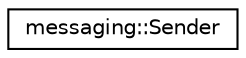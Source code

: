 digraph "Graphical Class Hierarchy"
{
 // LATEX_PDF_SIZE
  edge [fontname="Helvetica",fontsize="10",labelfontname="Helvetica",labelfontsize="10"];
  node [fontname="Helvetica",fontsize="10",shape=record];
  rankdir="LR";
  Node0 [label="messaging::Sender",height=0.2,width=0.4,color="black", fillcolor="white", style="filled",URL="$classmessaging_1_1_sender.html",tooltip=" "];
}
